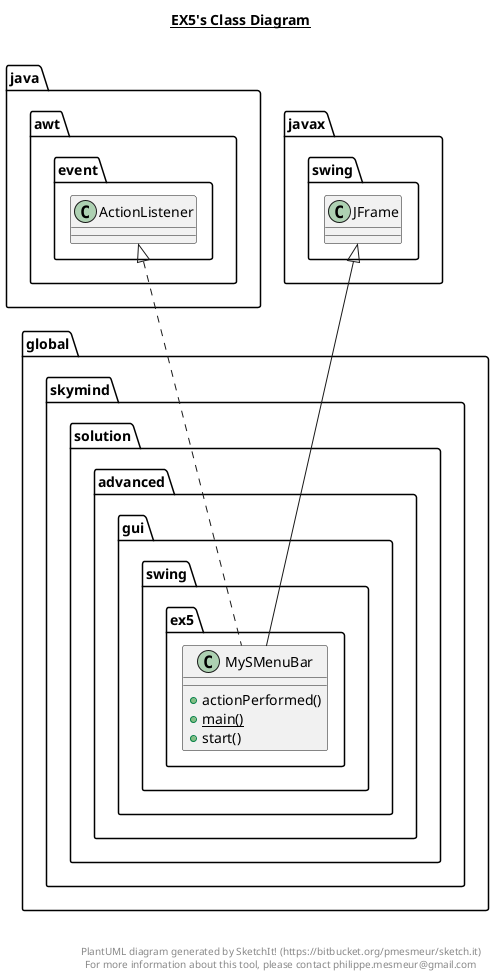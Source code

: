 @startuml

title __EX5's Class Diagram__\n

  namespace global.skymind {
    namespace solution.advanced.gui.swing.ex5 {
      class global.skymind.solution.advanced.gui.swing.ex5.MySMenuBar {
          + actionPerformed()
          {static} + main()
          + start()
      }
    }
  }
  

  global.skymind.solution.advanced.gui.swing.ex5.MySMenuBar .up.|> java.awt.event.ActionListener
  global.skymind.solution.advanced.gui.swing.ex5.MySMenuBar -up-|> javax.swing.JFrame


right footer


PlantUML diagram generated by SketchIt! (https://bitbucket.org/pmesmeur/sketch.it)
For more information about this tool, please contact philippe.mesmeur@gmail.com
endfooter

@enduml
